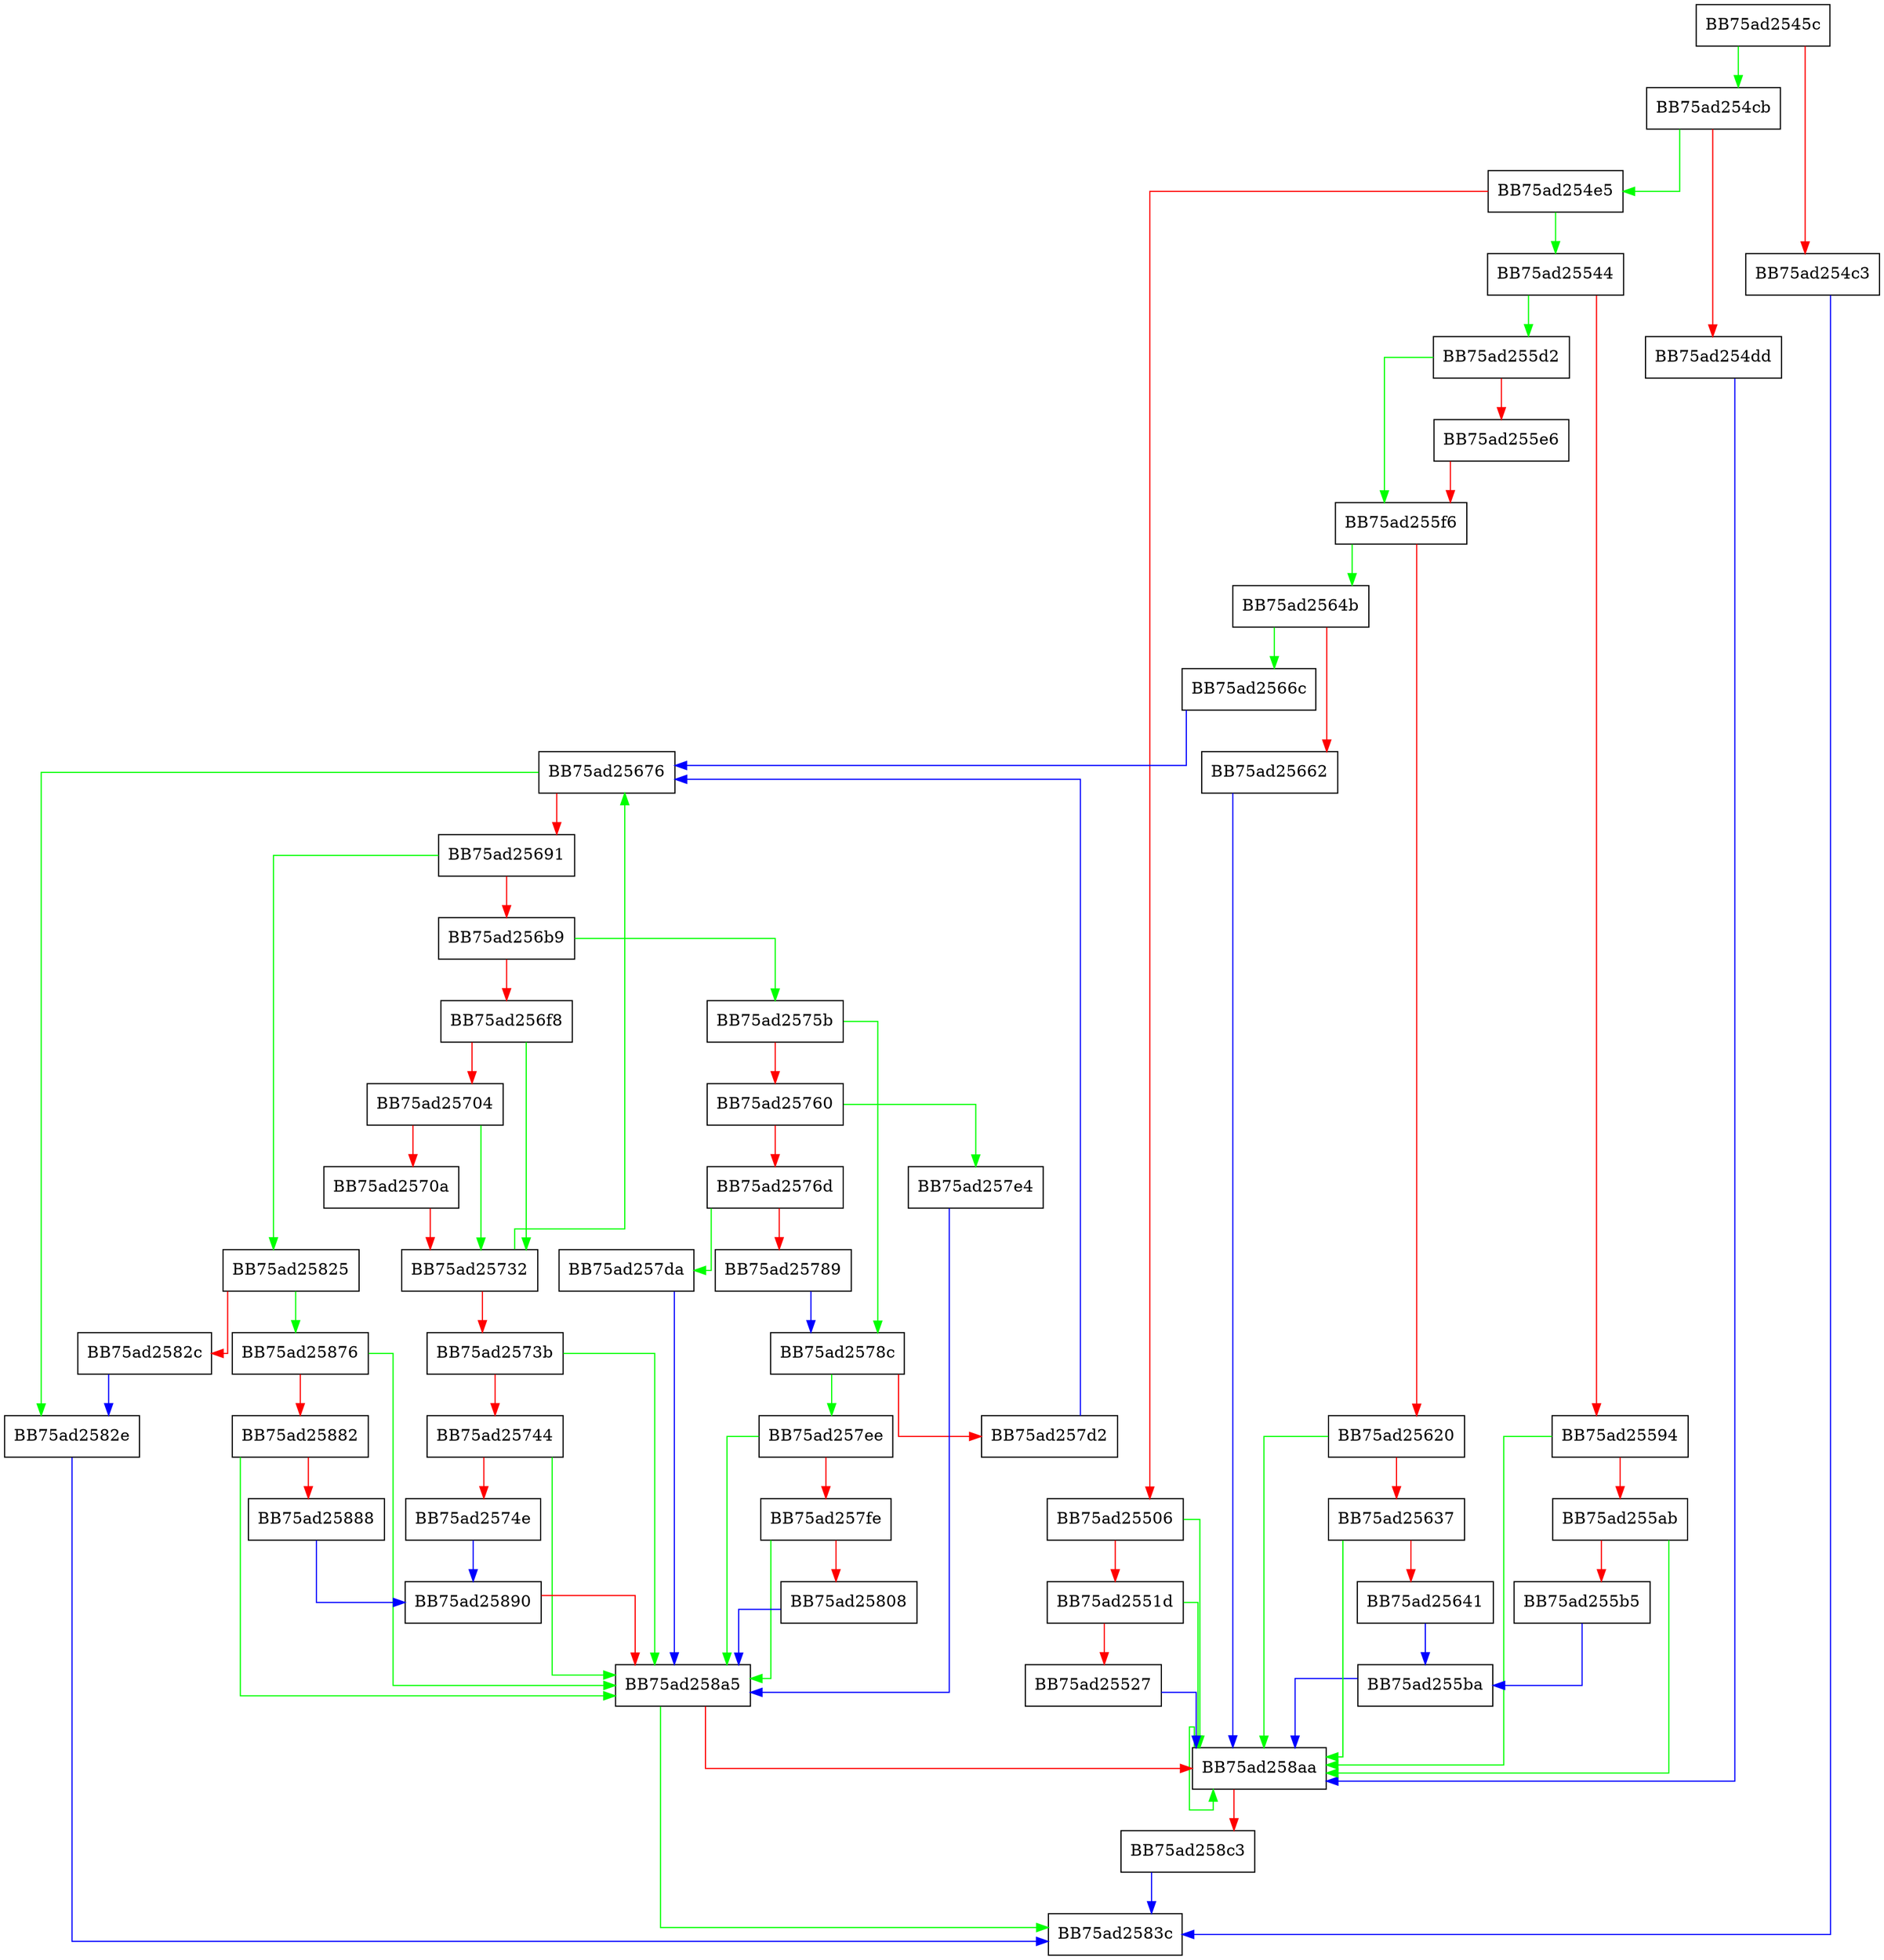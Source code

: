 digraph DoProviderEnum {
  node [shape="box"];
  graph [splines=ortho];
  BB75ad2545c -> BB75ad254cb [color="green"];
  BB75ad2545c -> BB75ad254c3 [color="red"];
  BB75ad254c3 -> BB75ad2583c [color="blue"];
  BB75ad254cb -> BB75ad254e5 [color="green"];
  BB75ad254cb -> BB75ad254dd [color="red"];
  BB75ad254dd -> BB75ad258aa [color="blue"];
  BB75ad254e5 -> BB75ad25544 [color="green"];
  BB75ad254e5 -> BB75ad25506 [color="red"];
  BB75ad25506 -> BB75ad258aa [color="green"];
  BB75ad25506 -> BB75ad2551d [color="red"];
  BB75ad2551d -> BB75ad258aa [color="green"];
  BB75ad2551d -> BB75ad25527 [color="red"];
  BB75ad25527 -> BB75ad258aa [color="blue"];
  BB75ad25544 -> BB75ad255d2 [color="green"];
  BB75ad25544 -> BB75ad25594 [color="red"];
  BB75ad25594 -> BB75ad258aa [color="green"];
  BB75ad25594 -> BB75ad255ab [color="red"];
  BB75ad255ab -> BB75ad258aa [color="green"];
  BB75ad255ab -> BB75ad255b5 [color="red"];
  BB75ad255b5 -> BB75ad255ba [color="blue"];
  BB75ad255ba -> BB75ad258aa [color="blue"];
  BB75ad255d2 -> BB75ad255f6 [color="green"];
  BB75ad255d2 -> BB75ad255e6 [color="red"];
  BB75ad255e6 -> BB75ad255f6 [color="red"];
  BB75ad255f6 -> BB75ad2564b [color="green"];
  BB75ad255f6 -> BB75ad25620 [color="red"];
  BB75ad25620 -> BB75ad258aa [color="green"];
  BB75ad25620 -> BB75ad25637 [color="red"];
  BB75ad25637 -> BB75ad258aa [color="green"];
  BB75ad25637 -> BB75ad25641 [color="red"];
  BB75ad25641 -> BB75ad255ba [color="blue"];
  BB75ad2564b -> BB75ad2566c [color="green"];
  BB75ad2564b -> BB75ad25662 [color="red"];
  BB75ad25662 -> BB75ad258aa [color="blue"];
  BB75ad2566c -> BB75ad25676 [color="blue"];
  BB75ad25676 -> BB75ad2582e [color="green"];
  BB75ad25676 -> BB75ad25691 [color="red"];
  BB75ad25691 -> BB75ad25825 [color="green"];
  BB75ad25691 -> BB75ad256b9 [color="red"];
  BB75ad256b9 -> BB75ad2575b [color="green"];
  BB75ad256b9 -> BB75ad256f8 [color="red"];
  BB75ad256f8 -> BB75ad25732 [color="green"];
  BB75ad256f8 -> BB75ad25704 [color="red"];
  BB75ad25704 -> BB75ad25732 [color="green"];
  BB75ad25704 -> BB75ad2570a [color="red"];
  BB75ad2570a -> BB75ad25732 [color="red"];
  BB75ad25732 -> BB75ad25676 [color="green"];
  BB75ad25732 -> BB75ad2573b [color="red"];
  BB75ad2573b -> BB75ad258a5 [color="green"];
  BB75ad2573b -> BB75ad25744 [color="red"];
  BB75ad25744 -> BB75ad258a5 [color="green"];
  BB75ad25744 -> BB75ad2574e [color="red"];
  BB75ad2574e -> BB75ad25890 [color="blue"];
  BB75ad2575b -> BB75ad2578c [color="green"];
  BB75ad2575b -> BB75ad25760 [color="red"];
  BB75ad25760 -> BB75ad257e4 [color="green"];
  BB75ad25760 -> BB75ad2576d [color="red"];
  BB75ad2576d -> BB75ad257da [color="green"];
  BB75ad2576d -> BB75ad25789 [color="red"];
  BB75ad25789 -> BB75ad2578c [color="blue"];
  BB75ad2578c -> BB75ad257ee [color="green"];
  BB75ad2578c -> BB75ad257d2 [color="red"];
  BB75ad257d2 -> BB75ad25676 [color="blue"];
  BB75ad257da -> BB75ad258a5 [color="blue"];
  BB75ad257e4 -> BB75ad258a5 [color="blue"];
  BB75ad257ee -> BB75ad258a5 [color="green"];
  BB75ad257ee -> BB75ad257fe [color="red"];
  BB75ad257fe -> BB75ad258a5 [color="green"];
  BB75ad257fe -> BB75ad25808 [color="red"];
  BB75ad25808 -> BB75ad258a5 [color="blue"];
  BB75ad25825 -> BB75ad25876 [color="green"];
  BB75ad25825 -> BB75ad2582c [color="red"];
  BB75ad2582c -> BB75ad2582e [color="blue"];
  BB75ad2582e -> BB75ad2583c [color="blue"];
  BB75ad25876 -> BB75ad258a5 [color="green"];
  BB75ad25876 -> BB75ad25882 [color="red"];
  BB75ad25882 -> BB75ad258a5 [color="green"];
  BB75ad25882 -> BB75ad25888 [color="red"];
  BB75ad25888 -> BB75ad25890 [color="blue"];
  BB75ad25890 -> BB75ad258a5 [color="red"];
  BB75ad258a5 -> BB75ad2583c [color="green"];
  BB75ad258a5 -> BB75ad258aa [color="red"];
  BB75ad258aa -> BB75ad258aa [color="green"];
  BB75ad258aa -> BB75ad258c3 [color="red"];
  BB75ad258c3 -> BB75ad2583c [color="blue"];
}
